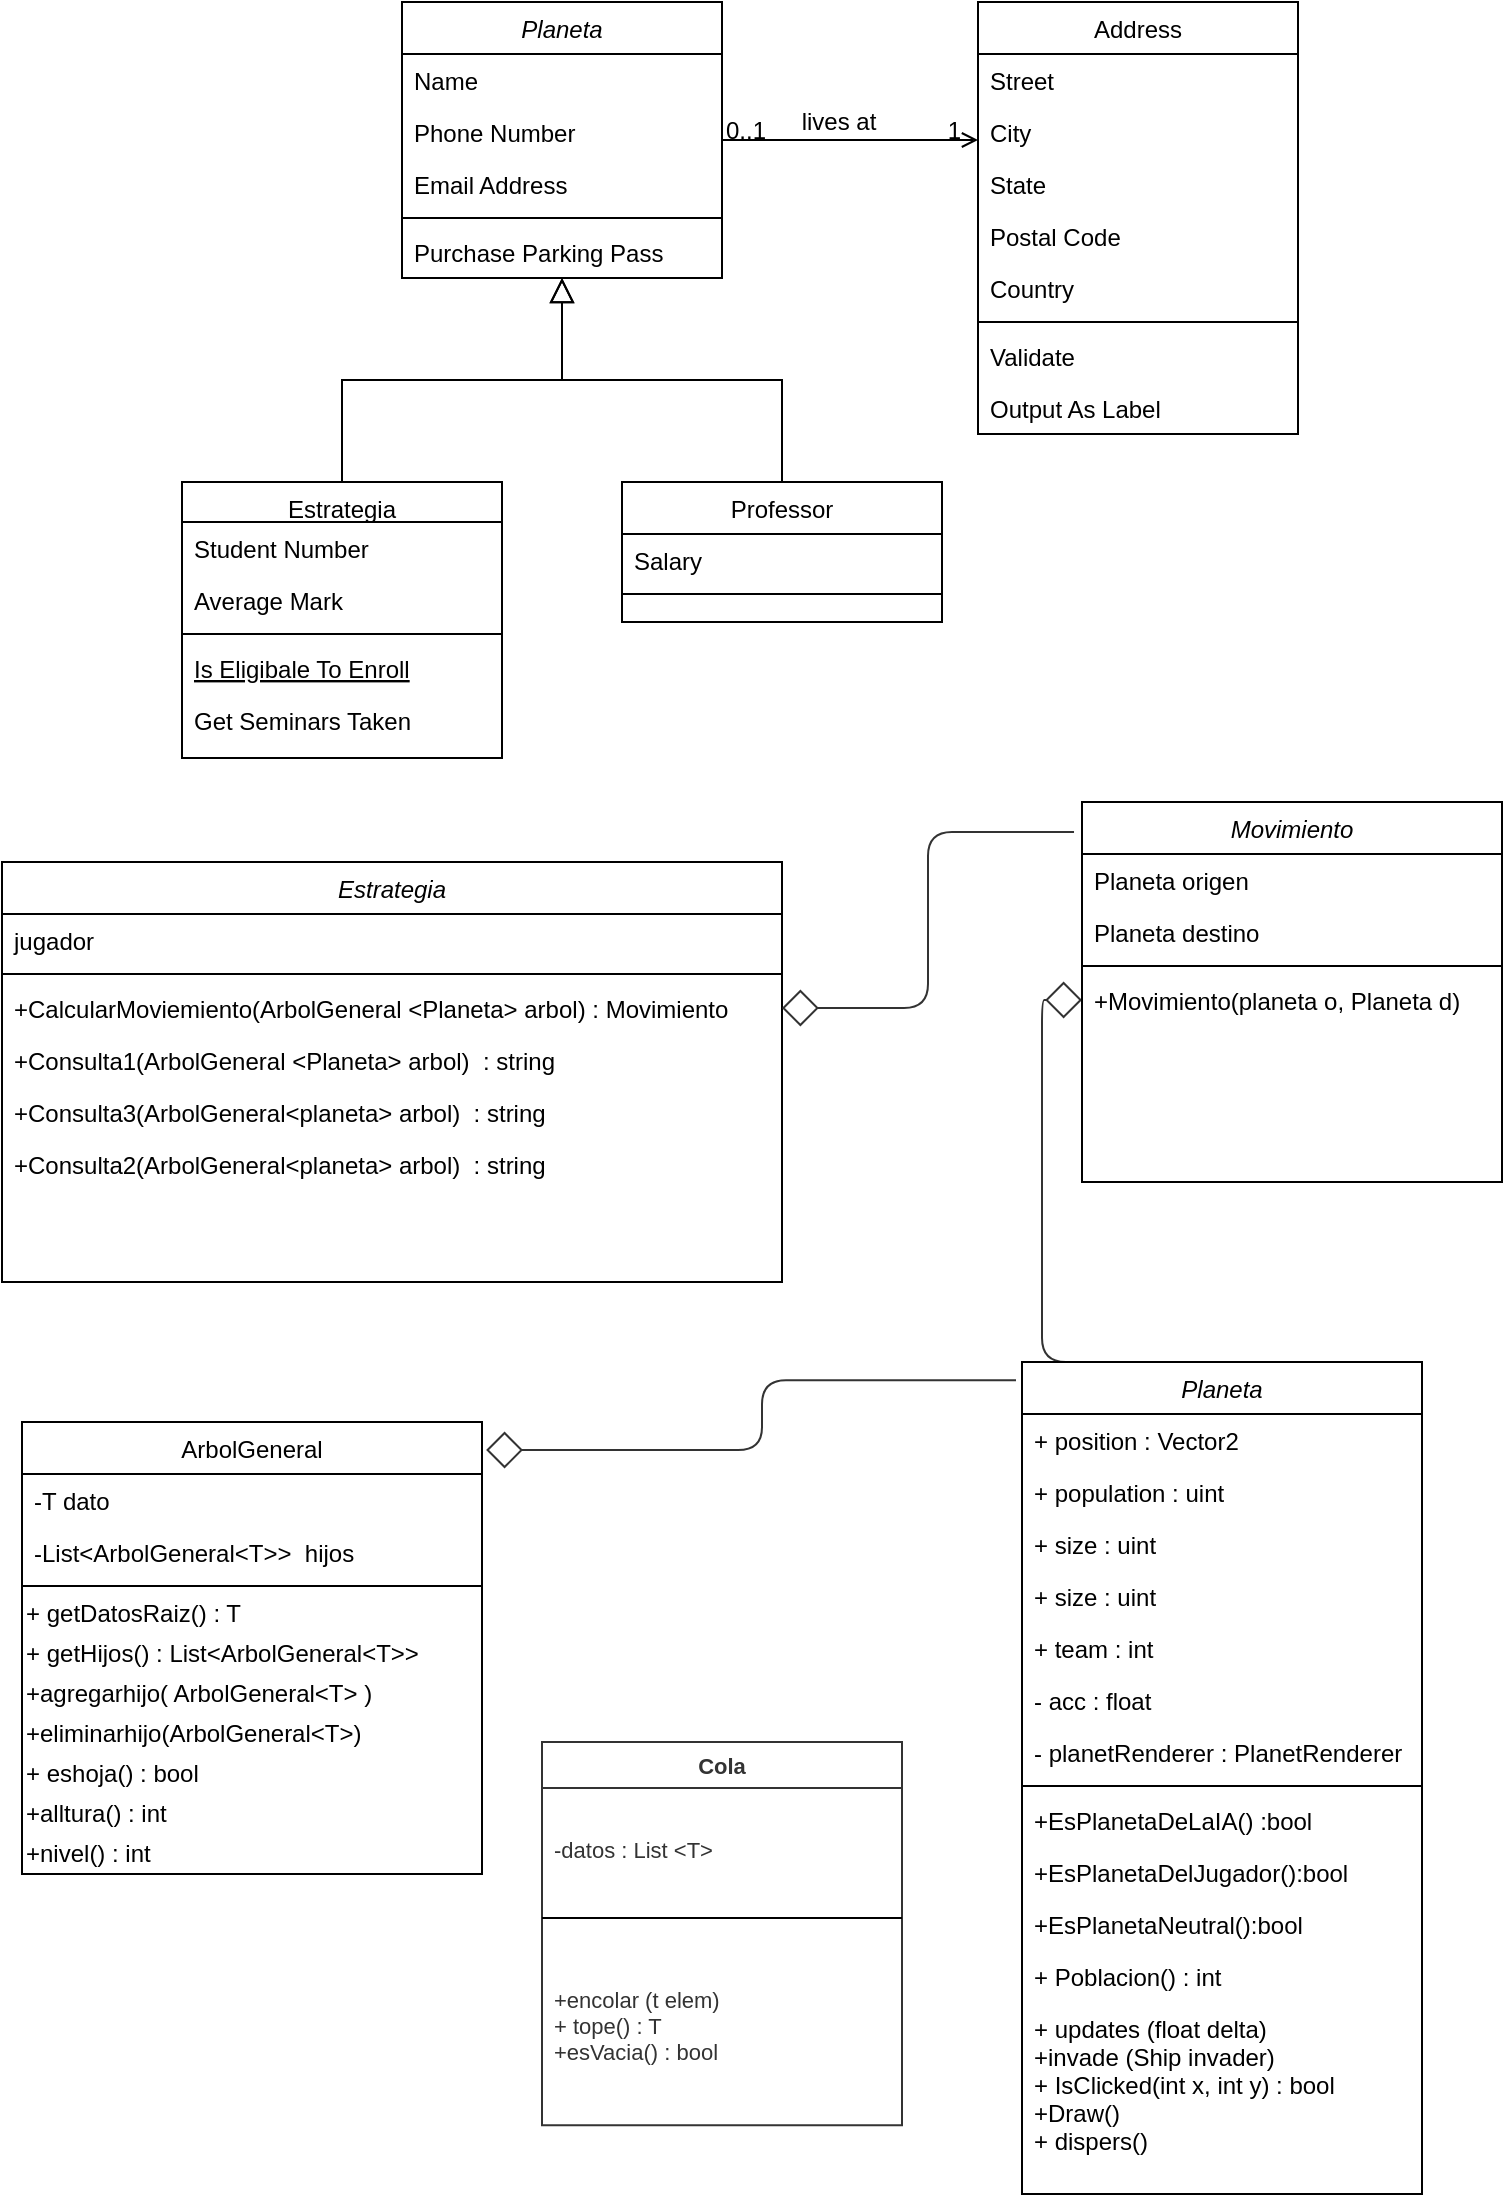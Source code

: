 <mxfile version="13.2.2" type="device"><diagram id="C5RBs43oDa-KdzZeNtuy" name="Page-1"><mxGraphModel dx="852" dy="494" grid="1" gridSize="10" guides="1" tooltips="1" connect="1" arrows="1" fold="1" page="1" pageScale="1" pageWidth="827" pageHeight="1169" math="0" shadow="0"><root><mxCell id="WIyWlLk6GJQsqaUBKTNV-0"/><mxCell id="WIyWlLk6GJQsqaUBKTNV-1" parent="WIyWlLk6GJQsqaUBKTNV-0"/><mxCell id="zkfFHV4jXpPFQw0GAbJ--0" value="Planeta" style="swimlane;fontStyle=2;align=center;verticalAlign=top;childLayout=stackLayout;horizontal=1;startSize=26;horizontalStack=0;resizeParent=1;resizeLast=0;collapsible=1;marginBottom=0;rounded=0;shadow=0;strokeWidth=1;" parent="WIyWlLk6GJQsqaUBKTNV-1" vertex="1"><mxGeometry x="220" y="120" width="160" height="138" as="geometry"><mxRectangle x="230" y="140" width="160" height="26" as="alternateBounds"/></mxGeometry></mxCell><mxCell id="zkfFHV4jXpPFQw0GAbJ--1" value="Name" style="text;align=left;verticalAlign=top;spacingLeft=4;spacingRight=4;overflow=hidden;rotatable=0;points=[[0,0.5],[1,0.5]];portConstraint=eastwest;" parent="zkfFHV4jXpPFQw0GAbJ--0" vertex="1"><mxGeometry y="26" width="160" height="26" as="geometry"/></mxCell><mxCell id="zkfFHV4jXpPFQw0GAbJ--2" value="Phone Number" style="text;align=left;verticalAlign=top;spacingLeft=4;spacingRight=4;overflow=hidden;rotatable=0;points=[[0,0.5],[1,0.5]];portConstraint=eastwest;rounded=0;shadow=0;html=0;" parent="zkfFHV4jXpPFQw0GAbJ--0" vertex="1"><mxGeometry y="52" width="160" height="26" as="geometry"/></mxCell><mxCell id="zkfFHV4jXpPFQw0GAbJ--3" value="Email Address" style="text;align=left;verticalAlign=top;spacingLeft=4;spacingRight=4;overflow=hidden;rotatable=0;points=[[0,0.5],[1,0.5]];portConstraint=eastwest;rounded=0;shadow=0;html=0;" parent="zkfFHV4jXpPFQw0GAbJ--0" vertex="1"><mxGeometry y="78" width="160" height="26" as="geometry"/></mxCell><mxCell id="zkfFHV4jXpPFQw0GAbJ--4" value="" style="line;html=1;strokeWidth=1;align=left;verticalAlign=middle;spacingTop=-1;spacingLeft=3;spacingRight=3;rotatable=0;labelPosition=right;points=[];portConstraint=eastwest;" parent="zkfFHV4jXpPFQw0GAbJ--0" vertex="1"><mxGeometry y="104" width="160" height="8" as="geometry"/></mxCell><mxCell id="zkfFHV4jXpPFQw0GAbJ--5" value="Purchase Parking Pass" style="text;align=left;verticalAlign=top;spacingLeft=4;spacingRight=4;overflow=hidden;rotatable=0;points=[[0,0.5],[1,0.5]];portConstraint=eastwest;" parent="zkfFHV4jXpPFQw0GAbJ--0" vertex="1"><mxGeometry y="112" width="160" height="26" as="geometry"/></mxCell><mxCell id="zkfFHV4jXpPFQw0GAbJ--12" value="" style="endArrow=block;endSize=10;endFill=0;shadow=0;strokeWidth=1;rounded=0;edgeStyle=elbowEdgeStyle;elbow=vertical;" parent="WIyWlLk6GJQsqaUBKTNV-1" source="zkfFHV4jXpPFQw0GAbJ--6" target="zkfFHV4jXpPFQw0GAbJ--0" edge="1"><mxGeometry width="160" relative="1" as="geometry"><mxPoint x="200" y="203" as="sourcePoint"/><mxPoint x="200" y="203" as="targetPoint"/></mxGeometry></mxCell><mxCell id="zkfFHV4jXpPFQw0GAbJ--13" value="Professor" style="swimlane;fontStyle=0;align=center;verticalAlign=top;childLayout=stackLayout;horizontal=1;startSize=26;horizontalStack=0;resizeParent=1;resizeLast=0;collapsible=1;marginBottom=0;rounded=0;shadow=0;strokeWidth=1;" parent="WIyWlLk6GJQsqaUBKTNV-1" vertex="1"><mxGeometry x="330" y="360" width="160" height="70" as="geometry"><mxRectangle x="340" y="380" width="170" height="26" as="alternateBounds"/></mxGeometry></mxCell><mxCell id="zkfFHV4jXpPFQw0GAbJ--14" value="Salary" style="text;align=left;verticalAlign=top;spacingLeft=4;spacingRight=4;overflow=hidden;rotatable=0;points=[[0,0.5],[1,0.5]];portConstraint=eastwest;" parent="zkfFHV4jXpPFQw0GAbJ--13" vertex="1"><mxGeometry y="26" width="160" height="26" as="geometry"/></mxCell><mxCell id="zkfFHV4jXpPFQw0GAbJ--15" value="" style="line;html=1;strokeWidth=1;align=left;verticalAlign=middle;spacingTop=-1;spacingLeft=3;spacingRight=3;rotatable=0;labelPosition=right;points=[];portConstraint=eastwest;" parent="zkfFHV4jXpPFQw0GAbJ--13" vertex="1"><mxGeometry y="52" width="160" height="8" as="geometry"/></mxCell><mxCell id="zkfFHV4jXpPFQw0GAbJ--16" value="" style="endArrow=block;endSize=10;endFill=0;shadow=0;strokeWidth=1;rounded=0;edgeStyle=elbowEdgeStyle;elbow=vertical;" parent="WIyWlLk6GJQsqaUBKTNV-1" source="zkfFHV4jXpPFQw0GAbJ--13" target="zkfFHV4jXpPFQw0GAbJ--0" edge="1"><mxGeometry width="160" relative="1" as="geometry"><mxPoint x="210" y="373" as="sourcePoint"/><mxPoint x="310" y="271" as="targetPoint"/></mxGeometry></mxCell><mxCell id="zkfFHV4jXpPFQw0GAbJ--17" value="Address" style="swimlane;fontStyle=0;align=center;verticalAlign=top;childLayout=stackLayout;horizontal=1;startSize=26;horizontalStack=0;resizeParent=1;resizeLast=0;collapsible=1;marginBottom=0;rounded=0;shadow=0;strokeWidth=1;" parent="WIyWlLk6GJQsqaUBKTNV-1" vertex="1"><mxGeometry x="508" y="120" width="160" height="216" as="geometry"><mxRectangle x="550" y="140" width="160" height="26" as="alternateBounds"/></mxGeometry></mxCell><mxCell id="zkfFHV4jXpPFQw0GAbJ--18" value="Street" style="text;align=left;verticalAlign=top;spacingLeft=4;spacingRight=4;overflow=hidden;rotatable=0;points=[[0,0.5],[1,0.5]];portConstraint=eastwest;" parent="zkfFHV4jXpPFQw0GAbJ--17" vertex="1"><mxGeometry y="26" width="160" height="26" as="geometry"/></mxCell><mxCell id="zkfFHV4jXpPFQw0GAbJ--19" value="City" style="text;align=left;verticalAlign=top;spacingLeft=4;spacingRight=4;overflow=hidden;rotatable=0;points=[[0,0.5],[1,0.5]];portConstraint=eastwest;rounded=0;shadow=0;html=0;" parent="zkfFHV4jXpPFQw0GAbJ--17" vertex="1"><mxGeometry y="52" width="160" height="26" as="geometry"/></mxCell><mxCell id="zkfFHV4jXpPFQw0GAbJ--20" value="State" style="text;align=left;verticalAlign=top;spacingLeft=4;spacingRight=4;overflow=hidden;rotatable=0;points=[[0,0.5],[1,0.5]];portConstraint=eastwest;rounded=0;shadow=0;html=0;" parent="zkfFHV4jXpPFQw0GAbJ--17" vertex="1"><mxGeometry y="78" width="160" height="26" as="geometry"/></mxCell><mxCell id="zkfFHV4jXpPFQw0GAbJ--21" value="Postal Code" style="text;align=left;verticalAlign=top;spacingLeft=4;spacingRight=4;overflow=hidden;rotatable=0;points=[[0,0.5],[1,0.5]];portConstraint=eastwest;rounded=0;shadow=0;html=0;" parent="zkfFHV4jXpPFQw0GAbJ--17" vertex="1"><mxGeometry y="104" width="160" height="26" as="geometry"/></mxCell><mxCell id="zkfFHV4jXpPFQw0GAbJ--22" value="Country" style="text;align=left;verticalAlign=top;spacingLeft=4;spacingRight=4;overflow=hidden;rotatable=0;points=[[0,0.5],[1,0.5]];portConstraint=eastwest;rounded=0;shadow=0;html=0;" parent="zkfFHV4jXpPFQw0GAbJ--17" vertex="1"><mxGeometry y="130" width="160" height="26" as="geometry"/></mxCell><mxCell id="zkfFHV4jXpPFQw0GAbJ--23" value="" style="line;html=1;strokeWidth=1;align=left;verticalAlign=middle;spacingTop=-1;spacingLeft=3;spacingRight=3;rotatable=0;labelPosition=right;points=[];portConstraint=eastwest;" parent="zkfFHV4jXpPFQw0GAbJ--17" vertex="1"><mxGeometry y="156" width="160" height="8" as="geometry"/></mxCell><mxCell id="zkfFHV4jXpPFQw0GAbJ--24" value="Validate" style="text;align=left;verticalAlign=top;spacingLeft=4;spacingRight=4;overflow=hidden;rotatable=0;points=[[0,0.5],[1,0.5]];portConstraint=eastwest;" parent="zkfFHV4jXpPFQw0GAbJ--17" vertex="1"><mxGeometry y="164" width="160" height="26" as="geometry"/></mxCell><mxCell id="zkfFHV4jXpPFQw0GAbJ--25" value="Output As Label" style="text;align=left;verticalAlign=top;spacingLeft=4;spacingRight=4;overflow=hidden;rotatable=0;points=[[0,0.5],[1,0.5]];portConstraint=eastwest;" parent="zkfFHV4jXpPFQw0GAbJ--17" vertex="1"><mxGeometry y="190" width="160" height="26" as="geometry"/></mxCell><mxCell id="zkfFHV4jXpPFQw0GAbJ--26" value="" style="endArrow=open;shadow=0;strokeWidth=1;strokeColor=#000000;rounded=0;endFill=1;edgeStyle=elbowEdgeStyle;elbow=vertical;" parent="WIyWlLk6GJQsqaUBKTNV-1" source="zkfFHV4jXpPFQw0GAbJ--0" target="zkfFHV4jXpPFQw0GAbJ--17" edge="1"><mxGeometry x="0.5" y="41" relative="1" as="geometry"><mxPoint x="380" y="192" as="sourcePoint"/><mxPoint x="540" y="192" as="targetPoint"/><mxPoint x="-40" y="32" as="offset"/></mxGeometry></mxCell><mxCell id="zkfFHV4jXpPFQw0GAbJ--27" value="0..1" style="resizable=0;align=left;verticalAlign=bottom;labelBackgroundColor=none;fontSize=12;" parent="zkfFHV4jXpPFQw0GAbJ--26" connectable="0" vertex="1"><mxGeometry x="-1" relative="1" as="geometry"><mxPoint y="4" as="offset"/></mxGeometry></mxCell><mxCell id="zkfFHV4jXpPFQw0GAbJ--28" value="1" style="resizable=0;align=right;verticalAlign=bottom;labelBackgroundColor=none;fontSize=12;" parent="zkfFHV4jXpPFQw0GAbJ--26" connectable="0" vertex="1"><mxGeometry x="1" relative="1" as="geometry"><mxPoint x="-7" y="4" as="offset"/></mxGeometry></mxCell><mxCell id="zkfFHV4jXpPFQw0GAbJ--29" value="lives at" style="text;html=1;resizable=0;points=[];;align=center;verticalAlign=middle;labelBackgroundColor=none;rounded=0;shadow=0;strokeWidth=1;fontSize=12;" parent="zkfFHV4jXpPFQw0GAbJ--26" vertex="1" connectable="0"><mxGeometry x="0.5" y="49" relative="1" as="geometry"><mxPoint x="-38" y="40" as="offset"/></mxGeometry></mxCell><mxCell id="zkfFHV4jXpPFQw0GAbJ--6" value="Estrategia" style="swimlane;fontStyle=0;align=center;verticalAlign=top;childLayout=stackLayout;horizontal=1;startSize=20;horizontalStack=0;resizeParent=1;resizeLast=0;collapsible=1;marginBottom=0;rounded=0;shadow=0;strokeWidth=1;" parent="WIyWlLk6GJQsqaUBKTNV-1" vertex="1"><mxGeometry x="110" y="360" width="160" height="138" as="geometry"><mxRectangle x="130" y="380" width="160" height="26" as="alternateBounds"/></mxGeometry></mxCell><mxCell id="zkfFHV4jXpPFQw0GAbJ--7" value="Student Number" style="text;align=left;verticalAlign=top;spacingLeft=4;spacingRight=4;overflow=hidden;rotatable=0;points=[[0,0.5],[1,0.5]];portConstraint=eastwest;" parent="zkfFHV4jXpPFQw0GAbJ--6" vertex="1"><mxGeometry y="20" width="160" height="26" as="geometry"/></mxCell><mxCell id="zkfFHV4jXpPFQw0GAbJ--8" value="Average Mark" style="text;align=left;verticalAlign=top;spacingLeft=4;spacingRight=4;overflow=hidden;rotatable=0;points=[[0,0.5],[1,0.5]];portConstraint=eastwest;rounded=0;shadow=0;html=0;" parent="zkfFHV4jXpPFQw0GAbJ--6" vertex="1"><mxGeometry y="46" width="160" height="26" as="geometry"/></mxCell><mxCell id="zkfFHV4jXpPFQw0GAbJ--9" value="" style="line;html=1;strokeWidth=1;align=left;verticalAlign=middle;spacingTop=-1;spacingLeft=3;spacingRight=3;rotatable=0;labelPosition=right;points=[];portConstraint=eastwest;" parent="zkfFHV4jXpPFQw0GAbJ--6" vertex="1"><mxGeometry y="72" width="160" height="8" as="geometry"/></mxCell><mxCell id="zkfFHV4jXpPFQw0GAbJ--10" value="Is Eligibale To Enroll" style="text;align=left;verticalAlign=top;spacingLeft=4;spacingRight=4;overflow=hidden;rotatable=0;points=[[0,0.5],[1,0.5]];portConstraint=eastwest;fontStyle=4" parent="zkfFHV4jXpPFQw0GAbJ--6" vertex="1"><mxGeometry y="80" width="160" height="26" as="geometry"/></mxCell><mxCell id="zkfFHV4jXpPFQw0GAbJ--11" value="Get Seminars Taken" style="text;align=left;verticalAlign=top;spacingLeft=4;spacingRight=4;overflow=hidden;rotatable=0;points=[[0,0.5],[1,0.5]];portConstraint=eastwest;" parent="zkfFHV4jXpPFQw0GAbJ--6" vertex="1"><mxGeometry y="106" width="160" height="26" as="geometry"/></mxCell><mxCell id="sq9LErEjhrOdCbwveTCE-52" value="ArbolGeneral" style="swimlane;fontStyle=0;align=center;verticalAlign=top;childLayout=stackLayout;horizontal=1;startSize=26;horizontalStack=0;resizeParent=1;resizeLast=0;collapsible=1;marginBottom=0;rounded=0;shadow=0;strokeWidth=1;" parent="WIyWlLk6GJQsqaUBKTNV-1" vertex="1"><mxGeometry x="30" y="830" width="230" height="226" as="geometry"><mxRectangle x="340" y="380" width="170" height="26" as="alternateBounds"/></mxGeometry></mxCell><mxCell id="sq9LErEjhrOdCbwveTCE-57" value="-T dato" style="text;align=left;verticalAlign=top;spacingLeft=4;spacingRight=4;overflow=hidden;rotatable=0;points=[[0,0.5],[1,0.5]];portConstraint=eastwest;" parent="sq9LErEjhrOdCbwveTCE-52" vertex="1"><mxGeometry y="26" width="230" height="26" as="geometry"/></mxCell><mxCell id="sq9LErEjhrOdCbwveTCE-53" value="-List&lt;ArbolGeneral&lt;T&gt;&gt;  hijos" style="text;align=left;verticalAlign=top;spacingLeft=4;spacingRight=4;overflow=hidden;rotatable=0;points=[[0,0.5],[1,0.5]];portConstraint=eastwest;" parent="sq9LErEjhrOdCbwveTCE-52" vertex="1"><mxGeometry y="52" width="230" height="26" as="geometry"/></mxCell><mxCell id="sq9LErEjhrOdCbwveTCE-55" value="" style="line;html=1;strokeWidth=1;align=left;verticalAlign=middle;spacingTop=-1;spacingLeft=3;spacingRight=3;rotatable=0;labelPosition=right;points=[];portConstraint=eastwest;" parent="sq9LErEjhrOdCbwveTCE-52" vertex="1"><mxGeometry y="78" width="230" height="8" as="geometry"/></mxCell><mxCell id="sq9LErEjhrOdCbwveTCE-69" value="+ getDatosRaiz() : T" style="text;html=1;align=left;verticalAlign=middle;resizable=0;points=[];autosize=1;" parent="sq9LErEjhrOdCbwveTCE-52" vertex="1"><mxGeometry y="86" width="230" height="20" as="geometry"/></mxCell><mxCell id="sq9LErEjhrOdCbwveTCE-67" value="+ getHijos() :&amp;nbsp;List&amp;lt;ArbolGeneral&amp;lt;T&amp;gt;&amp;gt;" style="text;html=1;align=left;verticalAlign=middle;resizable=0;points=[];autosize=1;" parent="sq9LErEjhrOdCbwveTCE-52" vertex="1"><mxGeometry y="106" width="230" height="20" as="geometry"/></mxCell><mxCell id="sq9LErEjhrOdCbwveTCE-58" value="+agregarhijo( ArbolGeneral&amp;lt;T&amp;gt; )" style="text;html=1;align=left;verticalAlign=middle;resizable=0;points=[];autosize=1;" parent="sq9LErEjhrOdCbwveTCE-52" vertex="1"><mxGeometry y="126" width="230" height="20" as="geometry"/></mxCell><mxCell id="sq9LErEjhrOdCbwveTCE-74" value="+eliminarhijo(ArbolGeneral&amp;lt;T&amp;gt;)" style="text;html=1;align=left;verticalAlign=middle;resizable=0;points=[];autosize=1;" parent="sq9LErEjhrOdCbwveTCE-52" vertex="1"><mxGeometry y="146" width="230" height="20" as="geometry"/></mxCell><mxCell id="sq9LErEjhrOdCbwveTCE-76" value="+ eshoja() : bool" style="text;html=1;align=left;verticalAlign=middle;resizable=0;points=[];autosize=1;" parent="sq9LErEjhrOdCbwveTCE-52" vertex="1"><mxGeometry y="166" width="230" height="20" as="geometry"/></mxCell><mxCell id="sq9LErEjhrOdCbwveTCE-77" value="+alltura() : int" style="text;html=1;align=left;verticalAlign=middle;resizable=0;points=[];autosize=1;" parent="sq9LErEjhrOdCbwveTCE-52" vertex="1"><mxGeometry y="186" width="230" height="20" as="geometry"/></mxCell><mxCell id="sq9LErEjhrOdCbwveTCE-75" value="+nivel() : int" style="text;html=1;align=left;verticalAlign=middle;resizable=0;points=[];autosize=1;" parent="sq9LErEjhrOdCbwveTCE-52" vertex="1"><mxGeometry y="206" width="230" height="20" as="geometry"/></mxCell><mxCell id="sq9LErEjhrOdCbwveTCE-29" value="Estrategia" style="swimlane;fontStyle=2;align=center;verticalAlign=top;childLayout=stackLayout;horizontal=1;startSize=26;horizontalStack=0;resizeParent=1;resizeLast=0;collapsible=1;marginBottom=0;rounded=0;shadow=0;strokeWidth=1;" parent="WIyWlLk6GJQsqaUBKTNV-1" vertex="1"><mxGeometry x="20" y="550" width="390" height="210" as="geometry"><mxRectangle x="230" y="140" width="160" height="26" as="alternateBounds"/></mxGeometry></mxCell><mxCell id="sq9LErEjhrOdCbwveTCE-30" value="jugador" style="text;align=left;verticalAlign=top;spacingLeft=4;spacingRight=4;overflow=hidden;rotatable=0;points=[[0,0.5],[1,0.5]];portConstraint=eastwest;" parent="sq9LErEjhrOdCbwveTCE-29" vertex="1"><mxGeometry y="26" width="390" height="26" as="geometry"/></mxCell><mxCell id="sq9LErEjhrOdCbwveTCE-31" value="" style="line;html=1;strokeWidth=1;align=left;verticalAlign=middle;spacingTop=-1;spacingLeft=3;spacingRight=3;rotatable=0;labelPosition=right;points=[];portConstraint=eastwest;" parent="sq9LErEjhrOdCbwveTCE-29" vertex="1"><mxGeometry y="52" width="390" height="8" as="geometry"/></mxCell><mxCell id="sq9LErEjhrOdCbwveTCE-33" value="+CalcularMoviemiento(ArbolGeneral &lt;Planeta&gt; arbol) : Movimiento" style="text;align=left;verticalAlign=top;spacingLeft=4;spacingRight=4;overflow=hidden;rotatable=0;points=[[0,0.5],[1,0.5]];portConstraint=eastwest;" parent="sq9LErEjhrOdCbwveTCE-29" vertex="1"><mxGeometry y="60" width="390" height="26" as="geometry"/></mxCell><mxCell id="sq9LErEjhrOdCbwveTCE-34" value="+Consulta1(ArbolGeneral &lt;Planeta&gt; arbol)  : string" style="text;align=left;verticalAlign=top;spacingLeft=4;spacingRight=4;overflow=hidden;rotatable=0;points=[[0,0.5],[1,0.5]];portConstraint=eastwest;" parent="sq9LErEjhrOdCbwveTCE-29" vertex="1"><mxGeometry y="86" width="390" height="26" as="geometry"/></mxCell><mxCell id="sq9LErEjhrOdCbwveTCE-35" value="+Consulta3(ArbolGeneral&lt;planeta&gt; arbol)  : string" style="text;align=left;verticalAlign=top;spacingLeft=4;spacingRight=4;overflow=hidden;rotatable=0;points=[[0,0.5],[1,0.5]];portConstraint=eastwest;" parent="sq9LErEjhrOdCbwveTCE-29" vertex="1"><mxGeometry y="112" width="390" height="26" as="geometry"/></mxCell><mxCell id="sq9LErEjhrOdCbwveTCE-38" value="+Consulta2(ArbolGeneral&lt;planeta&gt; arbol)  : string" style="text;align=left;verticalAlign=top;spacingLeft=4;spacingRight=4;overflow=hidden;rotatable=0;points=[[0,0.5],[1,0.5]];portConstraint=eastwest;" parent="sq9LErEjhrOdCbwveTCE-29" vertex="1"><mxGeometry y="138" width="390" height="26" as="geometry"/></mxCell><UserObject label="" lucidchartObjectId="2owU15kDiJMX" id="sq9LErEjhrOdCbwveTCE-106"><mxCell style="html=1;jettySize=18;fontSize=11;strokeColor=#333333;strokeOpacity=100;rounded=1;arcSize=24;edgeStyle=elbowEdgeStyle;startArrow=none;;endArrow=diamond;endFill=0;endSize=16;;exitX=-0.019;exitY=0.079;exitDx=0;exitDy=0;exitPerimeter=0;" parent="WIyWlLk6GJQsqaUBKTNV-1" source="sq9LErEjhrOdCbwveTCE-39" target="sq9LErEjhrOdCbwveTCE-33" edge="1"><mxGeometry width="100" height="100" relative="1" as="geometry"><Array as="points"/><mxPoint x="480" y="584" as="sourcePoint"/><mxPoint x="661" y="584" as="targetPoint"/></mxGeometry></mxCell></UserObject><UserObject label="" lucidchartObjectId="2owU15kDiJMX" id="sq9LErEjhrOdCbwveTCE-107"><mxCell style="html=1;jettySize=18;fontSize=11;strokeColor=#333333;strokeOpacity=100;rounded=1;arcSize=24;edgeStyle=elbowEdgeStyle;startArrow=none;;endArrow=diamond;endFill=0;endSize=16;;exitX=0.5;exitY=0;exitDx=0;exitDy=0;entryX=0;entryY=0.5;entryDx=0;entryDy=0;" parent="WIyWlLk6GJQsqaUBKTNV-1" source="sq9LErEjhrOdCbwveTCE-14" target="sq9LErEjhrOdCbwveTCE-42" edge="1"><mxGeometry width="100" height="100" relative="1" as="geometry"><Array as="points"><mxPoint x="540" y="760"/><mxPoint x="480" y="700"/></Array><mxPoint x="556.01" y="575.01" as="sourcePoint"/><mxPoint x="420" y="633" as="targetPoint"/></mxGeometry></mxCell></UserObject><mxCell id="sq9LErEjhrOdCbwveTCE-14" value="Planeta" style="swimlane;fontStyle=2;align=center;verticalAlign=top;childLayout=stackLayout;horizontal=1;startSize=26;horizontalStack=0;resizeParent=1;resizeLast=0;collapsible=1;marginBottom=0;rounded=0;shadow=0;strokeWidth=1;" parent="WIyWlLk6GJQsqaUBKTNV-1" vertex="1"><mxGeometry x="530" y="800" width="200" height="416" as="geometry"><mxRectangle x="60" y="610" width="160" height="26" as="alternateBounds"/></mxGeometry></mxCell><mxCell id="sq9LErEjhrOdCbwveTCE-79" value="+ position : Vector2" style="text;align=left;verticalAlign=top;spacingLeft=4;spacingRight=4;overflow=hidden;rotatable=0;points=[[0,0.5],[1,0.5]];portConstraint=eastwest;" parent="sq9LErEjhrOdCbwveTCE-14" vertex="1"><mxGeometry y="26" width="200" height="26" as="geometry"/></mxCell><mxCell id="sq9LErEjhrOdCbwveTCE-80" value="+ population : uint" style="text;align=left;verticalAlign=top;spacingLeft=4;spacingRight=4;overflow=hidden;rotatable=0;points=[[0,0.5],[1,0.5]];portConstraint=eastwest;" parent="sq9LErEjhrOdCbwveTCE-14" vertex="1"><mxGeometry y="52" width="200" height="26" as="geometry"/></mxCell><mxCell id="sq9LErEjhrOdCbwveTCE-108" value="+ size : uint" style="text;align=left;verticalAlign=top;spacingLeft=4;spacingRight=4;overflow=hidden;rotatable=0;points=[[0,0.5],[1,0.5]];portConstraint=eastwest;" parent="sq9LErEjhrOdCbwveTCE-14" vertex="1"><mxGeometry y="78" width="200" height="26" as="geometry"/></mxCell><mxCell id="sq9LErEjhrOdCbwveTCE-81" value="+ size : uint" style="text;align=left;verticalAlign=top;spacingLeft=4;spacingRight=4;overflow=hidden;rotatable=0;points=[[0,0.5],[1,0.5]];portConstraint=eastwest;" parent="sq9LErEjhrOdCbwveTCE-14" vertex="1"><mxGeometry y="104" width="200" height="26" as="geometry"/></mxCell><mxCell id="sq9LErEjhrOdCbwveTCE-82" value="+ team : int" style="text;align=left;verticalAlign=top;spacingLeft=4;spacingRight=4;overflow=hidden;rotatable=0;points=[[0,0.5],[1,0.5]];portConstraint=eastwest;" parent="sq9LErEjhrOdCbwveTCE-14" vertex="1"><mxGeometry y="130" width="200" height="26" as="geometry"/></mxCell><mxCell id="sq9LErEjhrOdCbwveTCE-83" value="- acc : float" style="text;align=left;verticalAlign=top;spacingLeft=4;spacingRight=4;overflow=hidden;rotatable=0;points=[[0,0.5],[1,0.5]];portConstraint=eastwest;" parent="sq9LErEjhrOdCbwveTCE-14" vertex="1"><mxGeometry y="156" width="200" height="26" as="geometry"/></mxCell><mxCell id="sq9LErEjhrOdCbwveTCE-78" value="- planetRenderer : PlanetRenderer" style="text;align=left;verticalAlign=top;spacingLeft=4;spacingRight=4;overflow=hidden;rotatable=0;points=[[0,0.5],[1,0.5]];portConstraint=eastwest;" parent="sq9LErEjhrOdCbwveTCE-14" vertex="1"><mxGeometry y="182" width="200" height="26" as="geometry"/></mxCell><mxCell id="sq9LErEjhrOdCbwveTCE-18" value="" style="line;html=1;strokeWidth=1;align=left;verticalAlign=middle;spacingTop=-1;spacingLeft=3;spacingRight=3;rotatable=0;labelPosition=right;points=[];portConstraint=eastwest;" parent="sq9LErEjhrOdCbwveTCE-14" vertex="1"><mxGeometry y="208" width="200" height="8" as="geometry"/></mxCell><mxCell id="sq9LErEjhrOdCbwveTCE-21" value="+EsPlanetaDeLaIA() :bool" style="text;align=left;verticalAlign=top;spacingLeft=4;spacingRight=4;overflow=hidden;rotatable=0;points=[[0,0.5],[1,0.5]];portConstraint=eastwest;" parent="sq9LErEjhrOdCbwveTCE-14" vertex="1"><mxGeometry y="216" width="200" height="26" as="geometry"/></mxCell><mxCell id="sq9LErEjhrOdCbwveTCE-23" value="+EsPlanetaDelJugador():bool" style="text;align=left;verticalAlign=top;spacingLeft=4;spacingRight=4;overflow=hidden;rotatable=0;points=[[0,0.5],[1,0.5]];portConstraint=eastwest;" parent="sq9LErEjhrOdCbwveTCE-14" vertex="1"><mxGeometry y="242" width="200" height="26" as="geometry"/></mxCell><mxCell id="sq9LErEjhrOdCbwveTCE-24" value="+EsPlanetaNeutral():bool" style="text;align=left;verticalAlign=top;spacingLeft=4;spacingRight=4;overflow=hidden;rotatable=0;points=[[0,0.5],[1,0.5]];portConstraint=eastwest;" parent="sq9LErEjhrOdCbwveTCE-14" vertex="1"><mxGeometry y="268" width="200" height="26" as="geometry"/></mxCell><mxCell id="sq9LErEjhrOdCbwveTCE-84" value="+ Poblacion() : int" style="text;align=left;verticalAlign=top;spacingLeft=4;spacingRight=4;overflow=hidden;rotatable=0;points=[[0,0.5],[1,0.5]];portConstraint=eastwest;" parent="sq9LErEjhrOdCbwveTCE-14" vertex="1"><mxGeometry y="294" width="200" height="26" as="geometry"/></mxCell><mxCell id="sq9LErEjhrOdCbwveTCE-19" value="+ updates (float delta)&#10;+invade (Ship invader)&#10;+ IsClicked(int x, int y) : bool&#10;+Draw()&#10;+ dispers()" style="text;align=left;verticalAlign=top;spacingLeft=4;spacingRight=4;overflow=hidden;rotatable=0;points=[[0,0.5],[1,0.5]];portConstraint=eastwest;" parent="sq9LErEjhrOdCbwveTCE-14" vertex="1"><mxGeometry y="320" width="200" height="96" as="geometry"/></mxCell><mxCell id="sq9LErEjhrOdCbwveTCE-39" value="Movimiento" style="swimlane;fontStyle=2;align=center;verticalAlign=top;childLayout=stackLayout;horizontal=1;startSize=26;horizontalStack=0;resizeParent=1;resizeLast=0;collapsible=1;marginBottom=0;rounded=0;shadow=0;strokeWidth=1;" parent="WIyWlLk6GJQsqaUBKTNV-1" vertex="1"><mxGeometry x="560" y="520" width="210" height="190" as="geometry"><mxRectangle x="230" y="140" width="160" height="26" as="alternateBounds"/></mxGeometry></mxCell><mxCell id="sq9LErEjhrOdCbwveTCE-51" value="Planeta origen" style="text;align=left;verticalAlign=top;spacingLeft=4;spacingRight=4;overflow=hidden;rotatable=0;points=[[0,0.5],[1,0.5]];portConstraint=eastwest;" parent="sq9LErEjhrOdCbwveTCE-39" vertex="1"><mxGeometry y="26" width="210" height="26" as="geometry"/></mxCell><mxCell id="sq9LErEjhrOdCbwveTCE-40" value="Planeta destino" style="text;align=left;verticalAlign=top;spacingLeft=4;spacingRight=4;overflow=hidden;rotatable=0;points=[[0,0.5],[1,0.5]];portConstraint=eastwest;" parent="sq9LErEjhrOdCbwveTCE-39" vertex="1"><mxGeometry y="52" width="210" height="26" as="geometry"/></mxCell><mxCell id="sq9LErEjhrOdCbwveTCE-41" value="" style="line;html=1;strokeWidth=1;align=left;verticalAlign=middle;spacingTop=-1;spacingLeft=3;spacingRight=3;rotatable=0;labelPosition=right;points=[];portConstraint=eastwest;" parent="sq9LErEjhrOdCbwveTCE-39" vertex="1"><mxGeometry y="78" width="210" height="8" as="geometry"/></mxCell><mxCell id="sq9LErEjhrOdCbwveTCE-42" value="+Movimiento(planeta o, Planeta d)" style="text;align=left;verticalAlign=top;spacingLeft=4;spacingRight=4;overflow=hidden;rotatable=0;points=[[0,0.5],[1,0.5]];portConstraint=eastwest;" parent="sq9LErEjhrOdCbwveTCE-39" vertex="1"><mxGeometry y="86" width="210" height="26" as="geometry"/></mxCell><mxCell id="sq9LErEjhrOdCbwveTCE-63" value="Cola" style="html=1;whiteSpace=wrap;swimlane;childLayout=stackLayout;horizontal=1;startSize=23;horizontalStack=0;resizeParent=1;resizeParentMax=0;resizeLast=0;collapsible=0;marginBottom=0;swimlaneFillColor=#ffffff;startSize=23;fontSize=11;fontColor=#333333;fontStyle=1;spacing=0;strokeColor=#333333;strokeOpacity=100;" parent="WIyWlLk6GJQsqaUBKTNV-1" vertex="1"><mxGeometry x="290" y="990" width="180" height="191.6" as="geometry"/></mxCell><mxCell id="sq9LErEjhrOdCbwveTCE-64" value="-datos : List &amp;lt;T&amp;gt;" style="part=1;html=1;resizeHeight=0;strokeColor=none;fillColor=none;align=left;verticalAlign=middle;spacingLeft=4;spacingRight=4;overflow=hidden;rotatable=0;points=[[0,0.5],[1,0.5]];portConstraint=eastwest;swimlaneFillColor=#ffffff;strokeOpacity=100;fontSize=11;fontColor=#333333;" parent="sq9LErEjhrOdCbwveTCE-63" vertex="1"><mxGeometry y="23" width="180" height="61" as="geometry"/></mxCell><mxCell id="sq9LErEjhrOdCbwveTCE-65" value="" style="line;strokeWidth=1;fillColor=none;align=left;verticalAlign=middle;spacingTop=-1;spacingLeft=3;spacingRight=3;rotatable=0;labelPosition=right;points=[];portConstraint=eastwest;" parent="sq9LErEjhrOdCbwveTCE-63" vertex="1"><mxGeometry y="84" width="180" height="8" as="geometry"/></mxCell><mxCell id="sq9LErEjhrOdCbwveTCE-66" value="+encolar (t elem)&lt;br&gt;+ tope() : T&lt;br&gt;+esVacia() : bool&amp;nbsp;" style="part=1;html=1;resizeHeight=0;strokeColor=none;fillColor=none;align=left;verticalAlign=middle;spacingLeft=4;spacingRight=4;overflow=hidden;rotatable=0;points=[[0,0.5],[1,0.5]];portConstraint=eastwest;swimlaneFillColor=#ffffff;strokeOpacity=100;fontSize=11;fontColor=#333333;" parent="sq9LErEjhrOdCbwveTCE-63" vertex="1"><mxGeometry y="92" width="180" height="99.6" as="geometry"/></mxCell><UserObject label="" lucidchartObjectId="2owU15kDiJMX" id="sq9LErEjhrOdCbwveTCE-109"><mxCell style="html=1;jettySize=18;fontSize=11;strokeColor=#333333;strokeOpacity=100;rounded=1;arcSize=24;edgeStyle=elbowEdgeStyle;startArrow=none;;endArrow=diamond;endFill=0;endSize=16;;exitX=-0.015;exitY=0.022;exitDx=0;exitDy=0;entryX=1.009;entryY=0.062;entryDx=0;entryDy=0;entryPerimeter=0;exitPerimeter=0;" parent="WIyWlLk6GJQsqaUBKTNV-1" source="sq9LErEjhrOdCbwveTCE-14" target="sq9LErEjhrOdCbwveTCE-52" edge="1"><mxGeometry width="100" height="100" relative="1" as="geometry"><Array as="points"><mxPoint x="400" y="809"/><mxPoint x="490" y="710"/></Array><mxPoint x="640" y="810" as="sourcePoint"/><mxPoint x="570" y="629" as="targetPoint"/></mxGeometry></mxCell></UserObject></root></mxGraphModel></diagram></mxfile>
